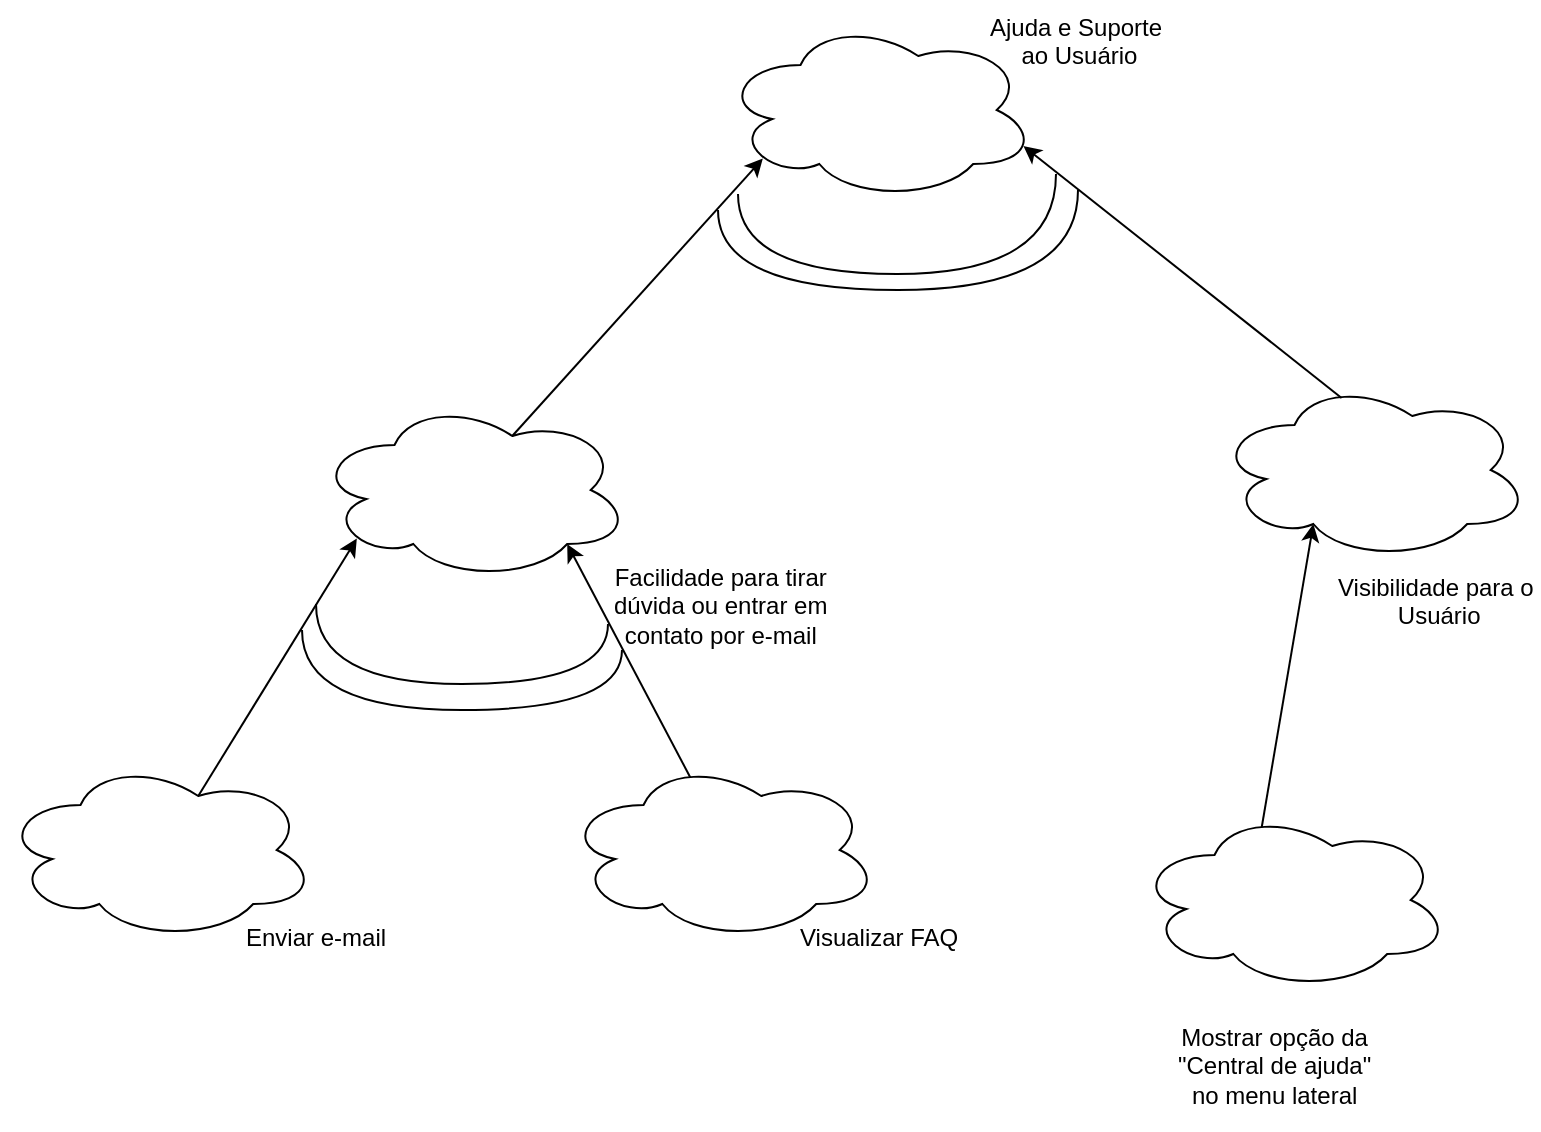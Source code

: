 <mxfile version="10.6.9" type="github"><diagram id="55a3fuH-vKhacvMZCL2J" name="Page-1"><mxGraphModel dx="840" dy="484" grid="1" gridSize="10" guides="1" tooltips="1" connect="1" arrows="1" fold="1" page="1" pageScale="1" pageWidth="827" pageHeight="1169" math="0" shadow="0"><root><mxCell id="0"/><mxCell id="1" parent="0"/><mxCell id="TtctHrgN_xb0tChwOiLC-1" value="" style="ellipse;shape=cloud;whiteSpace=wrap;html=1;" vertex="1" parent="1"><mxGeometry x="370" y="15" width="157" height="90" as="geometry"/></mxCell><mxCell id="TtctHrgN_xb0tChwOiLC-4" value="" style="ellipse;shape=cloud;whiteSpace=wrap;html=1;" vertex="1" parent="1"><mxGeometry x="167" y="205" width="157" height="90" as="geometry"/></mxCell><mxCell id="TtctHrgN_xb0tChwOiLC-26" style="rounded=0;orthogonalLoop=1;jettySize=auto;html=1;exitX=0.625;exitY=0.2;exitDx=0;exitDy=0;exitPerimeter=0;entryX=0.13;entryY=0.77;entryDx=0;entryDy=0;entryPerimeter=0;strokeWidth=1;" edge="1" parent="1" source="TtctHrgN_xb0tChwOiLC-19" target="TtctHrgN_xb0tChwOiLC-4"><mxGeometry relative="1" as="geometry"/></mxCell><mxCell id="TtctHrgN_xb0tChwOiLC-19" value="" style="ellipse;shape=cloud;whiteSpace=wrap;html=1;" vertex="1" parent="1"><mxGeometry x="10" y="385" width="157" height="90" as="geometry"/></mxCell><mxCell id="TtctHrgN_xb0tChwOiLC-5" value="" style="ellipse;shape=cloud;whiteSpace=wrap;html=1;" vertex="1" parent="1"><mxGeometry x="617" y="195" width="157" height="90" as="geometry"/></mxCell><mxCell id="TtctHrgN_xb0tChwOiLC-8" value="" style="endArrow=classic;html=1;strokeWidth=1;entryX=0.13;entryY=0.77;entryDx=0;entryDy=0;entryPerimeter=0;exitX=0.625;exitY=0.2;exitDx=0;exitDy=0;exitPerimeter=0;" edge="1" parent="1" source="TtctHrgN_xb0tChwOiLC-4" target="TtctHrgN_xb0tChwOiLC-1"><mxGeometry width="50" height="50" relative="1" as="geometry"><mxPoint x="245" y="203" as="sourcePoint"/><mxPoint x="400" y="94" as="targetPoint"/></mxGeometry></mxCell><mxCell id="TtctHrgN_xb0tChwOiLC-9" value="" style="endArrow=classic;html=1;strokeWidth=1;entryX=0.96;entryY=0.7;entryDx=0;entryDy=0;entryPerimeter=0;exitX=0.4;exitY=0.1;exitDx=0;exitDy=0;exitPerimeter=0;" edge="1" parent="1" source="TtctHrgN_xb0tChwOiLC-5" target="TtctHrgN_xb0tChwOiLC-1"><mxGeometry width="50" height="50" relative="1" as="geometry"><mxPoint x="137" y="365" as="sourcePoint"/><mxPoint x="187" y="315" as="targetPoint"/></mxGeometry></mxCell><mxCell id="TtctHrgN_xb0tChwOiLC-28" style="edgeStyle=none;rounded=0;orthogonalLoop=1;jettySize=auto;html=1;exitX=0.4;exitY=0.1;exitDx=0;exitDy=0;exitPerimeter=0;entryX=0.31;entryY=0.8;entryDx=0;entryDy=0;entryPerimeter=0;strokeWidth=1;" edge="1" parent="1" source="TtctHrgN_xb0tChwOiLC-16" target="TtctHrgN_xb0tChwOiLC-5"><mxGeometry relative="1" as="geometry"/></mxCell><mxCell id="TtctHrgN_xb0tChwOiLC-16" value="" style="ellipse;shape=cloud;whiteSpace=wrap;html=1;" vertex="1" parent="1"><mxGeometry x="577" y="410" width="157" height="90" as="geometry"/></mxCell><mxCell id="TtctHrgN_xb0tChwOiLC-17" value="&lt;div style=&quot;text-align: center&quot;&gt;Mostrar opção da &lt;br&gt;&quot;Central de ajuda&quot;&lt;br&gt;no menu lateral&lt;/div&gt;" style="text;html=1;" vertex="1" parent="1"><mxGeometry x="595.5" y="510" width="120" height="60" as="geometry"/></mxCell><mxCell id="TtctHrgN_xb0tChwOiLC-18" value="&lt;div style=&quot;text-align: center&quot;&gt;&lt;span&gt;Visibilidade para o&amp;nbsp;&lt;/span&gt;&lt;/div&gt;&lt;div style=&quot;text-align: center&quot;&gt;&lt;span&gt;Usuário&lt;/span&gt;&lt;/div&gt;" style="text;html=1;" vertex="1" parent="1"><mxGeometry x="675.5" y="285" width="100" height="50" as="geometry"/></mxCell><mxCell id="TtctHrgN_xb0tChwOiLC-21" value="&lt;div style=&quot;text-align: center&quot;&gt;&lt;span&gt;Facilidade para&amp;nbsp;&lt;/span&gt;&lt;span&gt;tirar &lt;br&gt;dúvida ou entrar em &lt;br&gt;contato por e-mail&lt;/span&gt;&lt;/div&gt;" style="text;html=1;" vertex="1" parent="1"><mxGeometry x="314" y="280" width="112" height="50" as="geometry"/></mxCell><mxCell id="TtctHrgN_xb0tChwOiLC-23" value="&lt;div style=&quot;text-align: center&quot;&gt;&lt;span&gt;Ajuda e Suporte&amp;nbsp;&lt;/span&gt;&lt;/div&gt;&lt;div style=&quot;text-align: center&quot;&gt;&lt;span&gt;ao&amp;nbsp;Usuário&lt;/span&gt;&lt;/div&gt;" style="text;html=1;" vertex="1" parent="1"><mxGeometry x="502" y="5" width="110" height="40" as="geometry"/></mxCell><mxCell id="TtctHrgN_xb0tChwOiLC-27" style="edgeStyle=none;rounded=0;orthogonalLoop=1;jettySize=auto;html=1;exitX=0.4;exitY=0.1;exitDx=0;exitDy=0;exitPerimeter=0;strokeWidth=1;entryX=0.8;entryY=0.8;entryDx=0;entryDy=0;entryPerimeter=0;" edge="1" parent="1" source="TtctHrgN_xb0tChwOiLC-24" target="TtctHrgN_xb0tChwOiLC-4"><mxGeometry relative="1" as="geometry"/></mxCell><mxCell id="TtctHrgN_xb0tChwOiLC-24" value="" style="ellipse;shape=cloud;whiteSpace=wrap;html=1;" vertex="1" parent="1"><mxGeometry x="291.5" y="385" width="157" height="90" as="geometry"/></mxCell><mxCell id="TtctHrgN_xb0tChwOiLC-30" value="" style="endArrow=none;html=1;strokeWidth=1;edgeStyle=orthogonalEdgeStyle;curved=1;" edge="1" parent="1"><mxGeometry width="50" height="50" relative="1" as="geometry"><mxPoint x="160" y="320" as="sourcePoint"/><mxPoint x="320" y="330" as="targetPoint"/><Array as="points"><mxPoint x="160" y="360"/><mxPoint x="320" y="360"/></Array></mxGeometry></mxCell><mxCell id="TtctHrgN_xb0tChwOiLC-33" value="" style="endArrow=none;html=1;strokeWidth=1;edgeStyle=orthogonalEdgeStyle;curved=1;" edge="1" parent="1"><mxGeometry width="50" height="50" relative="1" as="geometry"><mxPoint x="167" y="307" as="sourcePoint"/><mxPoint x="313" y="317" as="targetPoint"/><Array as="points"><mxPoint x="167" y="347"/><mxPoint x="313" y="347"/></Array></mxGeometry></mxCell><mxCell id="TtctHrgN_xb0tChwOiLC-34" value="" style="endArrow=none;html=1;strokeWidth=1;edgeStyle=orthogonalEdgeStyle;curved=1;" edge="1" parent="1"><mxGeometry width="50" height="50" relative="1" as="geometry"><mxPoint x="368" y="110" as="sourcePoint"/><mxPoint x="548" y="100" as="targetPoint"/><Array as="points"><mxPoint x="368" y="150"/><mxPoint x="548" y="150"/></Array></mxGeometry></mxCell><mxCell id="TtctHrgN_xb0tChwOiLC-35" value="" style="endArrow=none;html=1;strokeWidth=1;edgeStyle=orthogonalEdgeStyle;curved=1;" edge="1" parent="1"><mxGeometry width="50" height="50" relative="1" as="geometry"><mxPoint x="378" y="102" as="sourcePoint"/><mxPoint x="537" y="92" as="targetPoint"/><Array as="points"><mxPoint x="378" y="142"/><mxPoint x="537" y="142"/></Array></mxGeometry></mxCell><mxCell id="TtctHrgN_xb0tChwOiLC-36" value="&lt;div style=&quot;text-align: center&quot;&gt;Visualizar FAQ&lt;/div&gt;" style="text;html=1;" vertex="1" parent="1"><mxGeometry x="407" y="460" width="120" height="30" as="geometry"/></mxCell><mxCell id="TtctHrgN_xb0tChwOiLC-37" value="&lt;div style=&quot;text-align: center&quot;&gt;Enviar e-mail&lt;/div&gt;" style="text;html=1;" vertex="1" parent="1"><mxGeometry x="130" y="460" width="80" height="30" as="geometry"/></mxCell></root></mxGraphModel></diagram></mxfile>